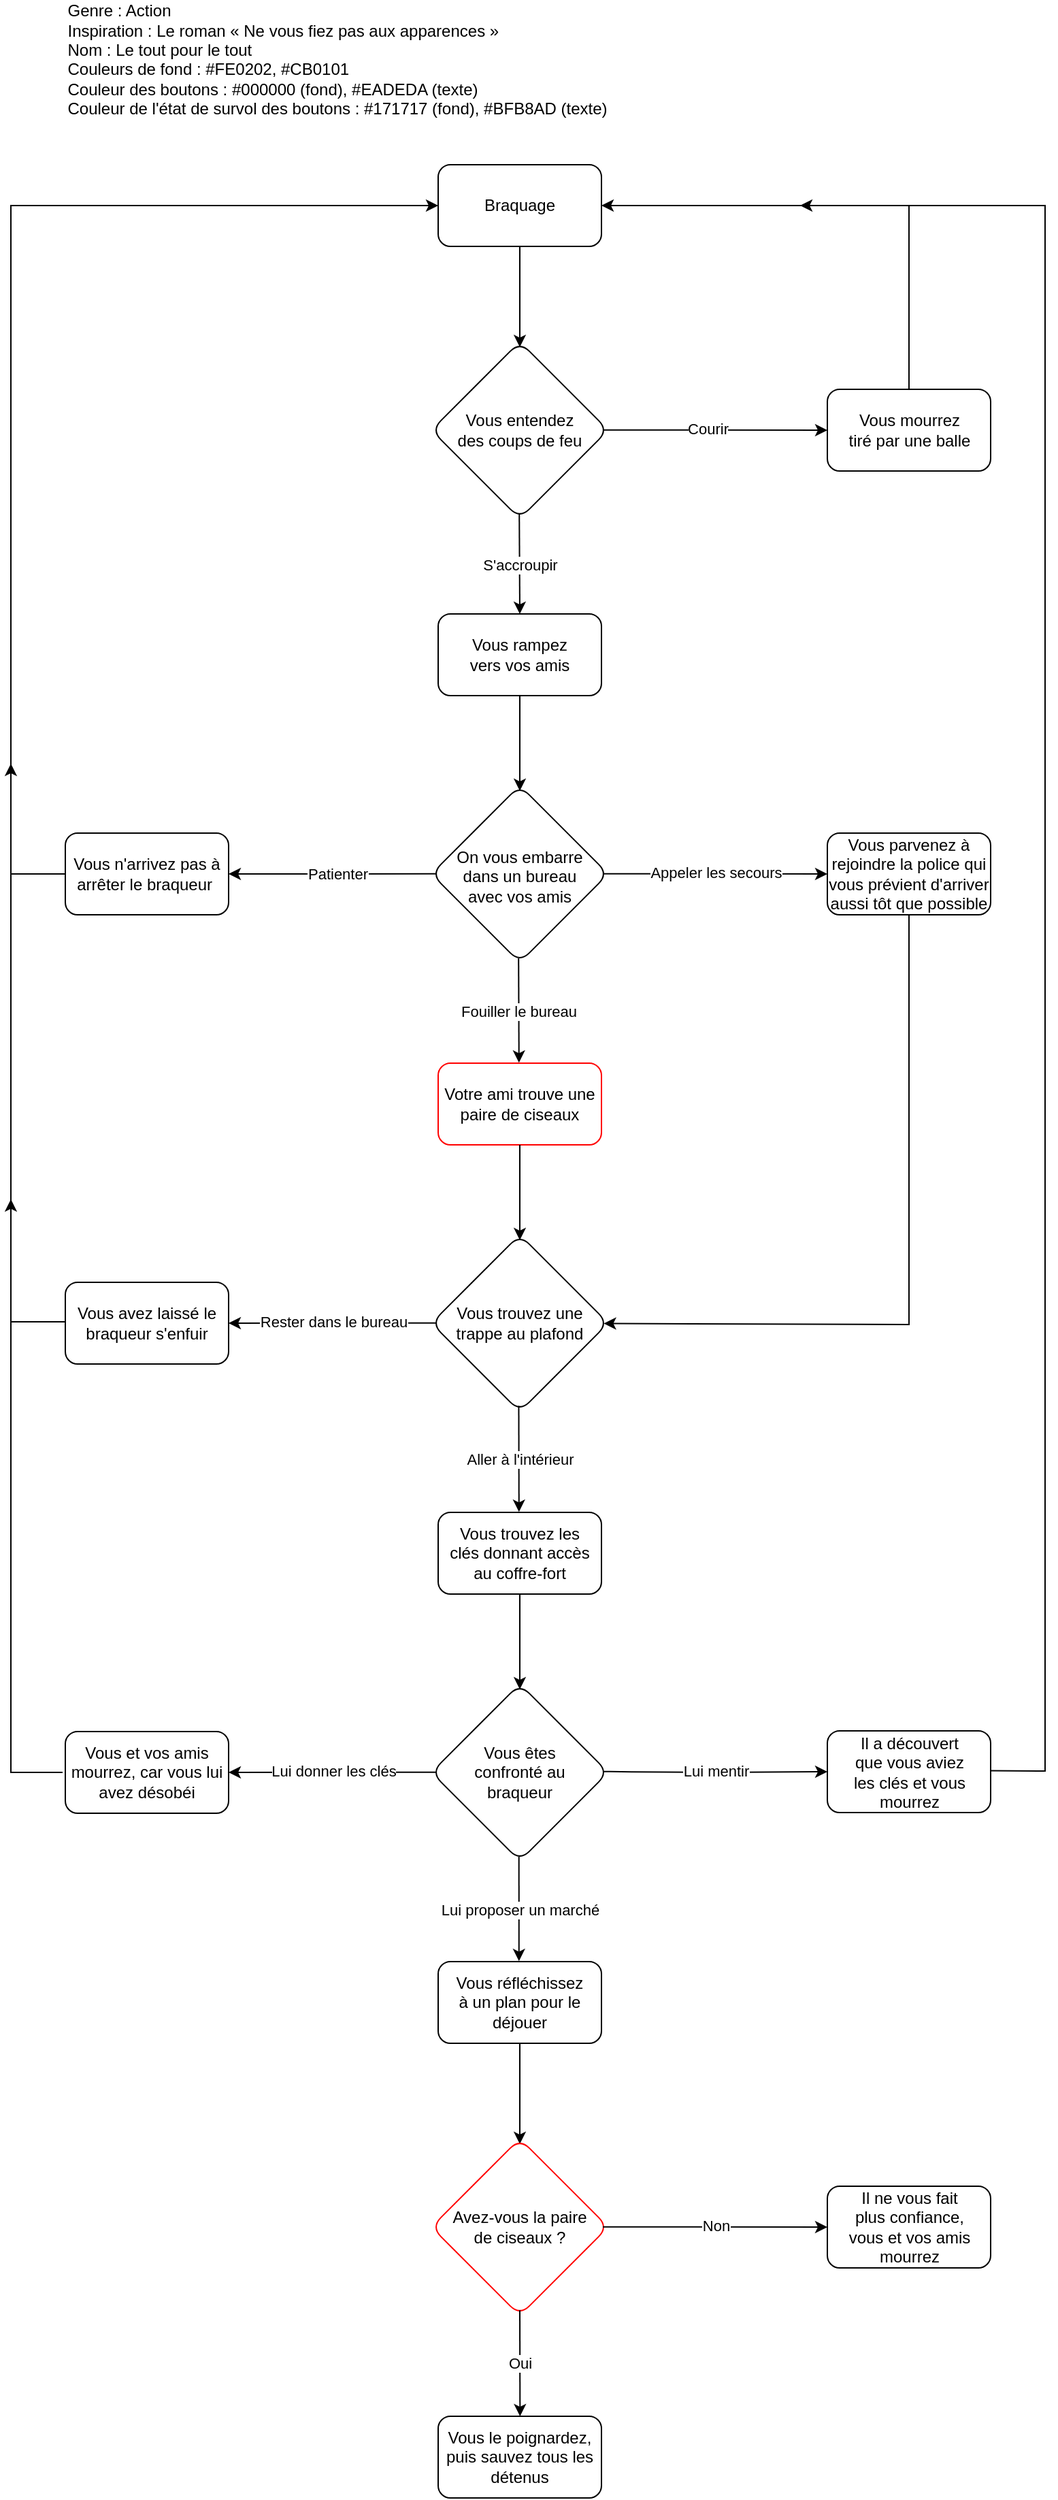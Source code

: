 <mxfile>
    <diagram id="R9KdjouUT489cZY8HfNt" name="Page-1">
        <mxGraphModel dx="1118" dy="782" grid="1" gridSize="10" guides="1" tooltips="1" connect="1" arrows="1" fold="1" page="1" pageScale="1" pageWidth="827" pageHeight="1169" background="#ffffff" math="0" shadow="0">
            <root>
                <mxCell id="0"/>
                <mxCell id="1" parent="0"/>
                <mxCell id="2" value="&lt;div style=&quot;text-align: left&quot;&gt;&lt;span&gt;Genre : Action&lt;/span&gt;&lt;/div&gt;&lt;div style=&quot;text-align: left&quot;&gt;&lt;span&gt;Inspiration : Le roman « Ne vous fiez pas aux apparences »&lt;/span&gt;&lt;/div&gt;&lt;div style=&quot;text-align: left&quot;&gt;Nom : Le tout pour le tout&lt;/div&gt;&lt;div style=&quot;text-align: left&quot;&gt;Couleurs de fond : #FE0202, #CB0101&lt;/div&gt;&lt;div style=&quot;text-align: left&quot;&gt;Couleur des boutons : #000000 (fond), #EADEDA (texte)&lt;/div&gt;&lt;div style=&quot;text-align: left&quot;&gt;Couleur de l'état de survol des boutons : #171717 (fond), #BFB8AD (texte)&lt;/div&gt;&lt;div style=&quot;text-align: left&quot;&gt;&lt;br&gt;&lt;/div&gt;" style="text;html=1;strokeColor=none;fillColor=none;align=center;verticalAlign=middle;whiteSpace=wrap;rounded=0;fontColor=#000000;" parent="1" vertex="1">
                    <mxGeometry x="74.97" y="40" width="410" height="100" as="geometry"/>
                </mxCell>
                <mxCell id="6" value="" style="edgeStyle=none;html=1;entryX=0.5;entryY=0;entryDx=0;entryDy=0;exitX=0.5;exitY=1;exitDx=0;exitDy=0;fontColor=#000000;strokeColor=#000000;" parent="1" source="3" edge="1">
                    <mxGeometry relative="1" as="geometry">
                        <mxPoint x="414" y="224" as="sourcePoint"/>
                        <mxPoint x="414" y="294" as="targetPoint"/>
                    </mxGeometry>
                </mxCell>
                <mxCell id="3" value="" style="rounded=1;whiteSpace=wrap;html=1;fontColor=#000000;fillColor=#FFFFFF;strokeColor=#000000;" parent="1" vertex="1">
                    <mxGeometry x="354" y="160" width="120" height="60" as="geometry"/>
                </mxCell>
                <mxCell id="4" value="Braquage" style="text;html=1;strokeColor=none;fillColor=none;align=center;verticalAlign=middle;whiteSpace=wrap;rounded=0;fontColor=#000000;" parent="1" vertex="1">
                    <mxGeometry x="381" y="175" width="66" height="30" as="geometry"/>
                </mxCell>
                <mxCell id="5" value="" style="rhombus;whiteSpace=wrap;html=1;rounded=1;fontColor=#000000;fillColor=#FFFFFF;strokeColor=#000000;" parent="1" vertex="1">
                    <mxGeometry x="349" y="290" width="130" height="130" as="geometry"/>
                </mxCell>
                <mxCell id="7" value="Vous entendez des coups de feu" style="text;html=1;strokeColor=none;fillColor=none;align=center;verticalAlign=middle;whiteSpace=wrap;rounded=0;fontColor=#000000;" parent="1" vertex="1">
                    <mxGeometry x="366" y="340" width="96" height="30" as="geometry"/>
                </mxCell>
                <mxCell id="66" style="edgeStyle=none;rounded=0;html=1;exitX=0.5;exitY=0;exitDx=0;exitDy=0;entryX=1;entryY=0.5;entryDx=0;entryDy=0;fontColor=#000000;strokeColor=#000000;" parent="1" source="10" target="3" edge="1">
                    <mxGeometry relative="1" as="geometry">
                        <Array as="points">
                            <mxPoint x="700" y="190"/>
                        </Array>
                    </mxGeometry>
                </mxCell>
                <mxCell id="10" value="" style="whiteSpace=wrap;html=1;rounded=1;fontColor=#000000;fillColor=#FFFFFF;strokeColor=#000000;" parent="1" vertex="1">
                    <mxGeometry x="640" y="325" width="120" height="60" as="geometry"/>
                </mxCell>
                <mxCell id="12" value="" style="endArrow=classic;html=1;entryX=0;entryY=0.5;entryDx=0;entryDy=0;fontColor=#000000;strokeColor=#000000;" parent="1" edge="1">
                    <mxGeometry relative="1" as="geometry">
                        <mxPoint x="475" y="354.83" as="sourcePoint"/>
                        <mxPoint x="640" y="355" as="targetPoint"/>
                    </mxGeometry>
                </mxCell>
                <mxCell id="72" value="Courir" style="edgeLabel;align=center;verticalAlign=middle;resizable=0;points=[];labelBackgroundColor=#FFFFFF;fontColor=#000000;labelBorderColor=none;html=1;" parent="12" vertex="1" connectable="0">
                    <mxGeometry x="-0.064" y="-1" relative="1" as="geometry">
                        <mxPoint y="-2" as="offset"/>
                    </mxGeometry>
                </mxCell>
                <mxCell id="14" value="Vous mourrez tiré par une balle" style="text;html=1;strokeColor=none;fillColor=none;align=center;verticalAlign=middle;whiteSpace=wrap;rounded=0;fontColor=#000000;" parent="1" vertex="1">
                    <mxGeometry x="653.75" y="340" width="92.5" height="30" as="geometry"/>
                </mxCell>
                <mxCell id="21" value="" style="edgeStyle=none;html=1;fontColor=#000000;strokeColor=#000000;" parent="1" source="15" edge="1">
                    <mxGeometry relative="1" as="geometry">
                        <mxPoint x="414" y="620" as="targetPoint"/>
                    </mxGeometry>
                </mxCell>
                <mxCell id="15" value="" style="rounded=1;whiteSpace=wrap;html=1;fontColor=#000000;fillColor=#FFFFFF;strokeColor=#000000;" parent="1" vertex="1">
                    <mxGeometry x="354" y="490" width="120" height="60" as="geometry"/>
                </mxCell>
                <mxCell id="16" value="" style="endArrow=classic;html=1;exitX=0.497;exitY=0.972;exitDx=0;exitDy=0;exitPerimeter=0;fontColor=#000000;strokeColor=#000000;" parent="1" source="5" edge="1">
                    <mxGeometry relative="1" as="geometry">
                        <mxPoint x="413.66" y="420" as="sourcePoint"/>
                        <mxPoint x="414" y="490" as="targetPoint"/>
                    </mxGeometry>
                </mxCell>
                <mxCell id="17" value="S'accroupir" style="edgeLabel;resizable=0;html=1;align=center;verticalAlign=middle;fontColor=#000000;labelBackgroundColor=#FFFFFF;" parent="16" connectable="0" vertex="1">
                    <mxGeometry relative="1" as="geometry">
                        <mxPoint as="offset"/>
                    </mxGeometry>
                </mxCell>
                <mxCell id="18" value="Vous rampez vers vos amis" style="text;html=1;strokeColor=none;fillColor=none;align=center;verticalAlign=middle;whiteSpace=wrap;rounded=0;fontColor=#000000;" parent="1" vertex="1">
                    <mxGeometry x="376" y="505" width="76" height="30" as="geometry"/>
                </mxCell>
                <mxCell id="19" value="" style="rhombus;whiteSpace=wrap;html=1;rounded=1;shadow=0;fontColor=#000000;fillColor=#FFFFFF;strokeColor=#000000;" parent="1" vertex="1">
                    <mxGeometry x="349" y="616" width="130" height="130" as="geometry"/>
                </mxCell>
                <mxCell id="20" value="On vous embarre dans un bureau avec vos amis" style="text;html=1;strokeColor=none;fillColor=none;align=center;verticalAlign=middle;whiteSpace=wrap;rounded=0;fontColor=#000000;" parent="1" vertex="1">
                    <mxGeometry x="366" y="663" width="96" height="40" as="geometry"/>
                </mxCell>
                <mxCell id="23" value="" style="whiteSpace=wrap;html=1;rounded=1;fontColor=#000000;fillColor=#FFFFFF;strokeColor=#000000;" parent="1" vertex="1">
                    <mxGeometry x="80" y="651" width="120" height="60" as="geometry"/>
                </mxCell>
                <mxCell id="64" style="edgeStyle=none;html=1;entryX=0;entryY=0.5;entryDx=0;entryDy=0;rounded=0;fontColor=#000000;strokeColor=#000000;" parent="1" target="3" edge="1">
                    <mxGeometry relative="1" as="geometry">
                        <mxPoint x="80" y="681" as="sourcePoint"/>
                        <Array as="points">
                            <mxPoint x="40" y="681"/>
                            <mxPoint x="40" y="190"/>
                        </Array>
                    </mxGeometry>
                </mxCell>
                <mxCell id="24" value="Vous n'arrivez pas à arrêter le braqueur&amp;nbsp;" style="text;html=1;strokeColor=none;fillColor=none;align=center;verticalAlign=middle;whiteSpace=wrap;rounded=0;fontColor=#000000;" parent="1" vertex="1">
                    <mxGeometry x="77.97" y="666" width="124.06" height="30" as="geometry"/>
                </mxCell>
                <mxCell id="25" value="" style="endArrow=classic;html=1;exitX=0.026;exitY=0.499;exitDx=0;exitDy=0;exitPerimeter=0;fontColor=#000000;strokeColor=#000000;" parent="1" source="19" edge="1">
                    <mxGeometry relative="1" as="geometry">
                        <mxPoint x="350" y="681" as="sourcePoint"/>
                        <mxPoint x="200" y="681" as="targetPoint"/>
                        <Array as="points">
                            <mxPoint x="280" y="681"/>
                        </Array>
                    </mxGeometry>
                </mxCell>
                <mxCell id="27" value="" style="rounded=1;whiteSpace=wrap;html=1;fontColor=#000000;fillColor=#FFFFFF;strokeColor=#FF0000;" parent="1" vertex="1">
                    <mxGeometry x="354" y="820" width="120" height="60" as="geometry"/>
                </mxCell>
                <mxCell id="28" value="Votre ami trouve une paire de ciseaux" style="text;html=1;strokeColor=none;fillColor=none;align=center;verticalAlign=middle;whiteSpace=wrap;rounded=0;fontColor=#000000;" parent="1" vertex="1">
                    <mxGeometry x="355" y="835" width="118" height="30" as="geometry"/>
                </mxCell>
                <mxCell id="29" value="" style="endArrow=classic;html=1;exitX=0.493;exitY=0.977;exitDx=0;exitDy=0;exitPerimeter=0;fontColor=#000000;strokeColor=#000000;" parent="1" source="19" edge="1">
                    <mxGeometry relative="1" as="geometry">
                        <mxPoint x="413.0" y="746.0" as="sourcePoint"/>
                        <mxPoint x="413.39" y="819.64" as="targetPoint"/>
                    </mxGeometry>
                </mxCell>
                <mxCell id="30" value="Fouiller le bureau" style="edgeLabel;resizable=0;html=1;align=center;verticalAlign=middle;fontColor=#000000;labelBackgroundColor=#FFFFFF;" parent="29" connectable="0" vertex="1">
                    <mxGeometry relative="1" as="geometry">
                        <mxPoint as="offset"/>
                    </mxGeometry>
                </mxCell>
                <mxCell id="31" value="" style="edgeStyle=none;html=1;fontColor=#000000;strokeColor=#000000;" parent="1" edge="1">
                    <mxGeometry relative="1" as="geometry">
                        <mxPoint x="414" y="880" as="sourcePoint"/>
                        <mxPoint x="414" y="950" as="targetPoint"/>
                    </mxGeometry>
                </mxCell>
                <mxCell id="32" value="" style="rhombus;whiteSpace=wrap;html=1;rounded=1;fontColor=#000000;fillColor=#FFFFFF;strokeColor=#000000;" parent="1" vertex="1">
                    <mxGeometry x="349" y="946" width="130" height="130" as="geometry"/>
                </mxCell>
                <mxCell id="33" value="Vous trouvez une trappe au plafond" style="text;html=1;strokeColor=none;fillColor=none;align=center;verticalAlign=middle;whiteSpace=wrap;rounded=0;fontColor=#000000;" parent="1" vertex="1">
                    <mxGeometry x="362" y="991" width="104" height="40" as="geometry"/>
                </mxCell>
                <mxCell id="34" value="" style="whiteSpace=wrap;html=1;rounded=1;fontColor=#000000;fillColor=#FFFFFF;strokeColor=#000000;" parent="1" vertex="1">
                    <mxGeometry x="80" y="981" width="120" height="60" as="geometry"/>
                </mxCell>
                <mxCell id="67" style="edgeStyle=none;rounded=0;html=1;fontColor=#000000;strokeColor=#000000;" parent="1" edge="1">
                    <mxGeometry relative="1" as="geometry">
                        <mxPoint x="40" y="600" as="targetPoint"/>
                        <mxPoint x="80" y="1010" as="sourcePoint"/>
                        <Array as="points">
                            <mxPoint x="40" y="1010"/>
                        </Array>
                    </mxGeometry>
                </mxCell>
                <mxCell id="35" value="Vous avez laissé le braqueur s'enfuir" style="text;html=1;strokeColor=none;fillColor=none;align=center;verticalAlign=middle;whiteSpace=wrap;rounded=0;fontColor=#000000;" parent="1" vertex="1">
                    <mxGeometry x="77.97" y="996" width="124.06" height="30" as="geometry"/>
                </mxCell>
                <mxCell id="36" value="" style="endArrow=classic;html=1;exitX=0.026;exitY=0.499;exitDx=0;exitDy=0;exitPerimeter=0;fontColor=#000000;strokeColor=#000000;" parent="1" source="32" edge="1">
                    <mxGeometry relative="1" as="geometry">
                        <mxPoint x="350" y="1011" as="sourcePoint"/>
                        <mxPoint x="200" y="1011" as="targetPoint"/>
                        <Array as="points"/>
                    </mxGeometry>
                </mxCell>
                <mxCell id="37" value="Rester dans le bureau" style="edgeLabel;resizable=0;html=1;align=center;verticalAlign=middle;fontColor=#000000;labelBackgroundColor=#FFFFFF;" parent="36" connectable="0" vertex="1">
                    <mxGeometry relative="1" as="geometry">
                        <mxPoint y="-1" as="offset"/>
                    </mxGeometry>
                </mxCell>
                <mxCell id="38" value="" style="rounded=1;whiteSpace=wrap;html=1;fontColor=#000000;fillColor=#FFFFFF;strokeColor=#000000;" parent="1" vertex="1">
                    <mxGeometry x="354" y="1150" width="120" height="60" as="geometry"/>
                </mxCell>
                <mxCell id="39" value="Vous trouvez les clés donnant accès au coffre-fort" style="text;html=1;strokeColor=none;fillColor=none;align=center;verticalAlign=middle;whiteSpace=wrap;rounded=0;fontColor=#000000;" parent="1" vertex="1">
                    <mxGeometry x="360" y="1165" width="108" height="30" as="geometry"/>
                </mxCell>
                <mxCell id="40" value="" style="endArrow=classic;html=1;exitX=0.494;exitY=0.967;exitDx=0;exitDy=0;exitPerimeter=0;fontColor=#000000;strokeColor=#000000;" parent="1" source="32" edge="1">
                    <mxGeometry relative="1" as="geometry">
                        <mxPoint x="413" y="1076" as="sourcePoint"/>
                        <mxPoint x="413.39" y="1149.64" as="targetPoint"/>
                    </mxGeometry>
                </mxCell>
                <mxCell id="41" value="Aller à l'intérieur" style="edgeLabel;resizable=0;html=1;align=center;verticalAlign=middle;fontColor=#000000;labelBackgroundColor=#FFFFFF;" parent="40" connectable="0" vertex="1">
                    <mxGeometry relative="1" as="geometry"/>
                </mxCell>
                <mxCell id="42" value="" style="edgeStyle=none;html=1;fontColor=#000000;strokeColor=#000000;" parent="1" edge="1">
                    <mxGeometry relative="1" as="geometry">
                        <mxPoint x="414" y="1210" as="sourcePoint"/>
                        <mxPoint x="414" y="1280" as="targetPoint"/>
                    </mxGeometry>
                </mxCell>
                <mxCell id="43" value="" style="rhombus;whiteSpace=wrap;html=1;rounded=1;fontColor=#000000;fillColor=#FFFFFF;strokeColor=#000000;" parent="1" vertex="1">
                    <mxGeometry x="349" y="1276" width="130" height="130" as="geometry"/>
                </mxCell>
                <mxCell id="44" value="Vous êtes confronté au braqueur" style="text;html=1;strokeColor=none;fillColor=none;align=center;verticalAlign=middle;whiteSpace=wrap;rounded=0;fontColor=#000000;" parent="1" vertex="1">
                    <mxGeometry x="366" y="1321" width="96" height="39" as="geometry"/>
                </mxCell>
                <mxCell id="45" value="" style="whiteSpace=wrap;html=1;rounded=1;fontColor=#000000;fillColor=#FFFFFF;strokeColor=#000000;" parent="1" vertex="1">
                    <mxGeometry x="80" y="1311" width="120" height="60" as="geometry"/>
                </mxCell>
                <mxCell id="68" style="edgeStyle=none;rounded=0;html=1;exitX=0;exitY=0.5;exitDx=0;exitDy=0;fontColor=#000000;strokeColor=#000000;" parent="1" source="46" edge="1">
                    <mxGeometry relative="1" as="geometry">
                        <mxPoint x="40" y="920" as="targetPoint"/>
                        <Array as="points">
                            <mxPoint x="40" y="1341"/>
                        </Array>
                    </mxGeometry>
                </mxCell>
                <mxCell id="46" value="Vous et vos amis mourrez, car vous lui avez désobéi" style="text;html=1;strokeColor=none;fillColor=none;align=center;verticalAlign=middle;whiteSpace=wrap;rounded=0;fontColor=#000000;" parent="1" vertex="1">
                    <mxGeometry x="77.97" y="1326" width="124.06" height="30" as="geometry"/>
                </mxCell>
                <mxCell id="47" value="" style="endArrow=classic;html=1;exitX=0.026;exitY=0.499;exitDx=0;exitDy=0;exitPerimeter=0;fontColor=#000000;strokeColor=#000000;" parent="1" source="43" edge="1">
                    <mxGeometry relative="1" as="geometry">
                        <mxPoint x="350" y="1341" as="sourcePoint"/>
                        <mxPoint x="200" y="1341" as="targetPoint"/>
                        <Array as="points"/>
                    </mxGeometry>
                </mxCell>
                <mxCell id="48" value="Lui donner les clés" style="edgeLabel;resizable=0;html=1;align=center;verticalAlign=middle;fontColor=#000000;labelBackgroundColor=#FFFFFF;" parent="47" connectable="0" vertex="1">
                    <mxGeometry relative="1" as="geometry">
                        <mxPoint y="-1" as="offset"/>
                    </mxGeometry>
                </mxCell>
                <mxCell id="49" value="" style="rounded=1;whiteSpace=wrap;html=1;fontColor=#000000;fillColor=#FFFFFF;strokeColor=#000000;" parent="1" vertex="1">
                    <mxGeometry x="354" y="1480" width="120" height="60" as="geometry"/>
                </mxCell>
                <mxCell id="50" value="Vous réfléchissez à un plan pour le déjouer" style="text;html=1;strokeColor=none;fillColor=none;align=center;verticalAlign=middle;whiteSpace=wrap;rounded=0;fontColor=#000000;" parent="1" vertex="1">
                    <mxGeometry x="362" y="1495" width="104" height="30" as="geometry"/>
                </mxCell>
                <mxCell id="51" value="" style="endArrow=classic;html=1;exitX=0.495;exitY=0.977;exitDx=0;exitDy=0;exitPerimeter=0;fontColor=#000000;strokeColor=#000000;" parent="1" source="43" edge="1">
                    <mxGeometry relative="1" as="geometry">
                        <mxPoint x="413" y="1406" as="sourcePoint"/>
                        <mxPoint x="413.39" y="1479.64" as="targetPoint"/>
                    </mxGeometry>
                </mxCell>
                <mxCell id="52" value="Lui proposer un marché" style="edgeLabel;resizable=0;html=1;align=center;verticalAlign=middle;fontColor=#000000;labelBackgroundColor=#FFFFFF;" parent="51" connectable="0" vertex="1">
                    <mxGeometry relative="1" as="geometry"/>
                </mxCell>
                <mxCell id="53" value="" style="edgeStyle=none;html=1;entryX=0.5;entryY=0;entryDx=0;entryDy=0;exitX=0.5;exitY=1;exitDx=0;exitDy=0;fontColor=#000000;strokeColor=#000000;" parent="1" edge="1">
                    <mxGeometry relative="1" as="geometry">
                        <mxPoint x="414" y="1540" as="sourcePoint"/>
                        <mxPoint x="414" y="1614" as="targetPoint"/>
                    </mxGeometry>
                </mxCell>
                <mxCell id="54" value="" style="rhombus;whiteSpace=wrap;html=1;rounded=1;fontColor=#000000;fillColor=#FFFFFF;strokeColor=#FF0000;" parent="1" vertex="1">
                    <mxGeometry x="349" y="1610" width="130" height="130" as="geometry"/>
                </mxCell>
                <mxCell id="55" value="Avez-vous la paire de ciseaux ?" style="text;html=1;strokeColor=none;fillColor=none;align=center;verticalAlign=middle;whiteSpace=wrap;rounded=0;fontColor=#000000;" parent="1" vertex="1">
                    <mxGeometry x="357" y="1660" width="114" height="30" as="geometry"/>
                </mxCell>
                <mxCell id="84" style="edgeStyle=none;rounded=0;html=1;fontColor=#000000;strokeColor=#000000;exitX=0.998;exitY=0.488;exitDx=0;exitDy=0;exitPerimeter=0;" parent="1" source="80" edge="1">
                    <mxGeometry relative="1" as="geometry">
                        <mxPoint x="620" y="190" as="targetPoint"/>
                        <mxPoint x="960" y="1287" as="sourcePoint"/>
                        <Array as="points">
                            <mxPoint x="800" y="1340"/>
                            <mxPoint x="800" y="190"/>
                        </Array>
                    </mxGeometry>
                </mxCell>
                <mxCell id="56" value="" style="whiteSpace=wrap;html=1;rounded=1;fontColor=#000000;fillColor=#FFFFFF;strokeColor=#000000;" parent="1" vertex="1">
                    <mxGeometry x="640" y="1645" width="120" height="60" as="geometry"/>
                </mxCell>
                <mxCell id="57" value="" style="endArrow=classic;html=1;entryX=0;entryY=0.5;entryDx=0;entryDy=0;fontColor=#000000;strokeColor=#000000;" parent="1" target="56" edge="1">
                    <mxGeometry relative="1" as="geometry">
                        <mxPoint x="475" y="1674.83" as="sourcePoint"/>
                        <mxPoint x="575" y="1675" as="targetPoint"/>
                    </mxGeometry>
                </mxCell>
                <mxCell id="58" value="Non" style="edgeLabel;resizable=0;html=1;align=center;verticalAlign=middle;fontColor=#000000;labelBackgroundColor=#FFFFFF;" parent="57" connectable="0" vertex="1">
                    <mxGeometry relative="1" as="geometry">
                        <mxPoint y="-1" as="offset"/>
                    </mxGeometry>
                </mxCell>
                <mxCell id="59" value="Il ne vous fait plus confiance, vous et vos amis mourrez" style="text;html=1;strokeColor=none;fillColor=none;align=center;verticalAlign=middle;whiteSpace=wrap;rounded=0;fontColor=#000000;" parent="1" vertex="1">
                    <mxGeometry x="653.75" y="1660" width="92.5" height="30" as="geometry"/>
                </mxCell>
                <mxCell id="60" value="" style="rounded=1;whiteSpace=wrap;html=1;fontColor=#000000;fillColor=#FFFFFF;strokeColor=#000000;" parent="1" vertex="1">
                    <mxGeometry x="354" y="1814" width="120" height="60" as="geometry"/>
                </mxCell>
                <mxCell id="63" value="Vous le poignardez, puis sauvez tous les détenus" style="text;html=1;strokeColor=none;fillColor=none;align=center;verticalAlign=middle;whiteSpace=wrap;rounded=0;fontColor=#000000;" parent="1" vertex="1">
                    <mxGeometry x="357" y="1829" width="114" height="30" as="geometry"/>
                </mxCell>
                <mxCell id="70" value="" style="endArrow=classic;html=1;exitX=0.494;exitY=0.967;exitDx=0;exitDy=0;exitPerimeter=0;fontColor=#000000;strokeColor=#000000;" parent="1" edge="1">
                    <mxGeometry relative="1" as="geometry">
                        <mxPoint x="414.0" y="1736.07" as="sourcePoint"/>
                        <mxPoint x="414.17" y="1814" as="targetPoint"/>
                    </mxGeometry>
                </mxCell>
                <mxCell id="71" value="Oui" style="edgeLabel;resizable=0;html=1;align=center;verticalAlign=middle;fontColor=#000000;labelBackgroundColor=#FFFFFF;" parent="70" connectable="0" vertex="1">
                    <mxGeometry relative="1" as="geometry"/>
                </mxCell>
                <mxCell id="73" value="Patienter" style="edgeLabel;resizable=0;html=1;align=center;verticalAlign=middle;fontColor=#000000;labelBackgroundColor=#FFFFFF;" parent="1" connectable="0" vertex="1">
                    <mxGeometry x="289.996" y="680.999" as="geometry">
                        <mxPoint x="-10" as="offset"/>
                    </mxGeometry>
                </mxCell>
                <mxCell id="74" value="" style="whiteSpace=wrap;html=1;rounded=1;fontColor=#000000;fillColor=#FFFFFF;strokeColor=#000000;" parent="1" vertex="1">
                    <mxGeometry x="640" y="651" width="120" height="60" as="geometry"/>
                </mxCell>
                <mxCell id="75" value="" style="endArrow=classic;html=1;entryX=0;entryY=0.5;entryDx=0;entryDy=0;fontColor=#000000;strokeColor=#000000;" parent="1" target="74" edge="1">
                    <mxGeometry relative="1" as="geometry">
                        <mxPoint x="475" y="680.83" as="sourcePoint"/>
                        <mxPoint x="575" y="681" as="targetPoint"/>
                    </mxGeometry>
                </mxCell>
                <mxCell id="76" value="Appeler les secours" style="edgeLabel;resizable=0;html=1;align=center;verticalAlign=middle;fontColor=#000000;labelBackgroundColor=#FFFFFF;" parent="75" connectable="0" vertex="1">
                    <mxGeometry relative="1" as="geometry">
                        <mxPoint y="-1" as="offset"/>
                    </mxGeometry>
                </mxCell>
                <mxCell id="79" style="edgeStyle=none;html=1;fontColor=#000000;entryX=0.975;entryY=0.494;entryDx=0;entryDy=0;strokeColor=#000000;rounded=0;entryPerimeter=0;" parent="1" edge="1">
                    <mxGeometry relative="1" as="geometry">
                        <mxPoint x="475.75" y="1011.22" as="targetPoint"/>
                        <mxPoint x="700" y="711" as="sourcePoint"/>
                        <Array as="points">
                            <mxPoint x="700" y="1012"/>
                        </Array>
                    </mxGeometry>
                </mxCell>
                <mxCell id="77" value="Vous parvenez à rejoindre la police qui vous prévient d'arriver aussi tôt que possible" style="text;html=1;strokeColor=none;fillColor=none;align=center;verticalAlign=middle;whiteSpace=wrap;rounded=0;fontColor=#000000;" parent="1" vertex="1">
                    <mxGeometry x="635.94" y="666" width="128.13" height="30" as="geometry"/>
                </mxCell>
                <mxCell id="80" value="" style="whiteSpace=wrap;html=1;rounded=1;fontColor=#000000;fillColor=#FFFFFF;strokeColor=#000000;" parent="1" vertex="1">
                    <mxGeometry x="640" y="1310.5" width="120" height="60" as="geometry"/>
                </mxCell>
                <mxCell id="81" value="" style="endArrow=classic;html=1;entryX=0;entryY=0.5;entryDx=0;entryDy=0;fontColor=#000000;strokeColor=#000000;" parent="1" target="80" edge="1">
                    <mxGeometry relative="1" as="geometry">
                        <mxPoint x="475" y="1340.33" as="sourcePoint"/>
                        <mxPoint x="575" y="1340.5" as="targetPoint"/>
                        <Array as="points">
                            <mxPoint x="486" y="1340.5"/>
                            <mxPoint x="550" y="1341"/>
                        </Array>
                    </mxGeometry>
                </mxCell>
                <mxCell id="82" value="Lui mentir" style="edgeLabel;resizable=0;html=1;align=center;verticalAlign=middle;fontColor=#000000;labelBackgroundColor=#FFFFFF;" parent="81" connectable="0" vertex="1">
                    <mxGeometry relative="1" as="geometry">
                        <mxPoint y="-1" as="offset"/>
                    </mxGeometry>
                </mxCell>
                <mxCell id="83" value="Il a découvert que vous aviez les clés et vous mourrez" style="text;html=1;strokeColor=none;fillColor=none;align=center;verticalAlign=middle;whiteSpace=wrap;rounded=0;fontColor=#000000;" parent="1" vertex="1">
                    <mxGeometry x="653.75" y="1325.5" width="92.5" height="30" as="geometry"/>
                </mxCell>
            </root>
        </mxGraphModel>
    </diagram>
</mxfile>